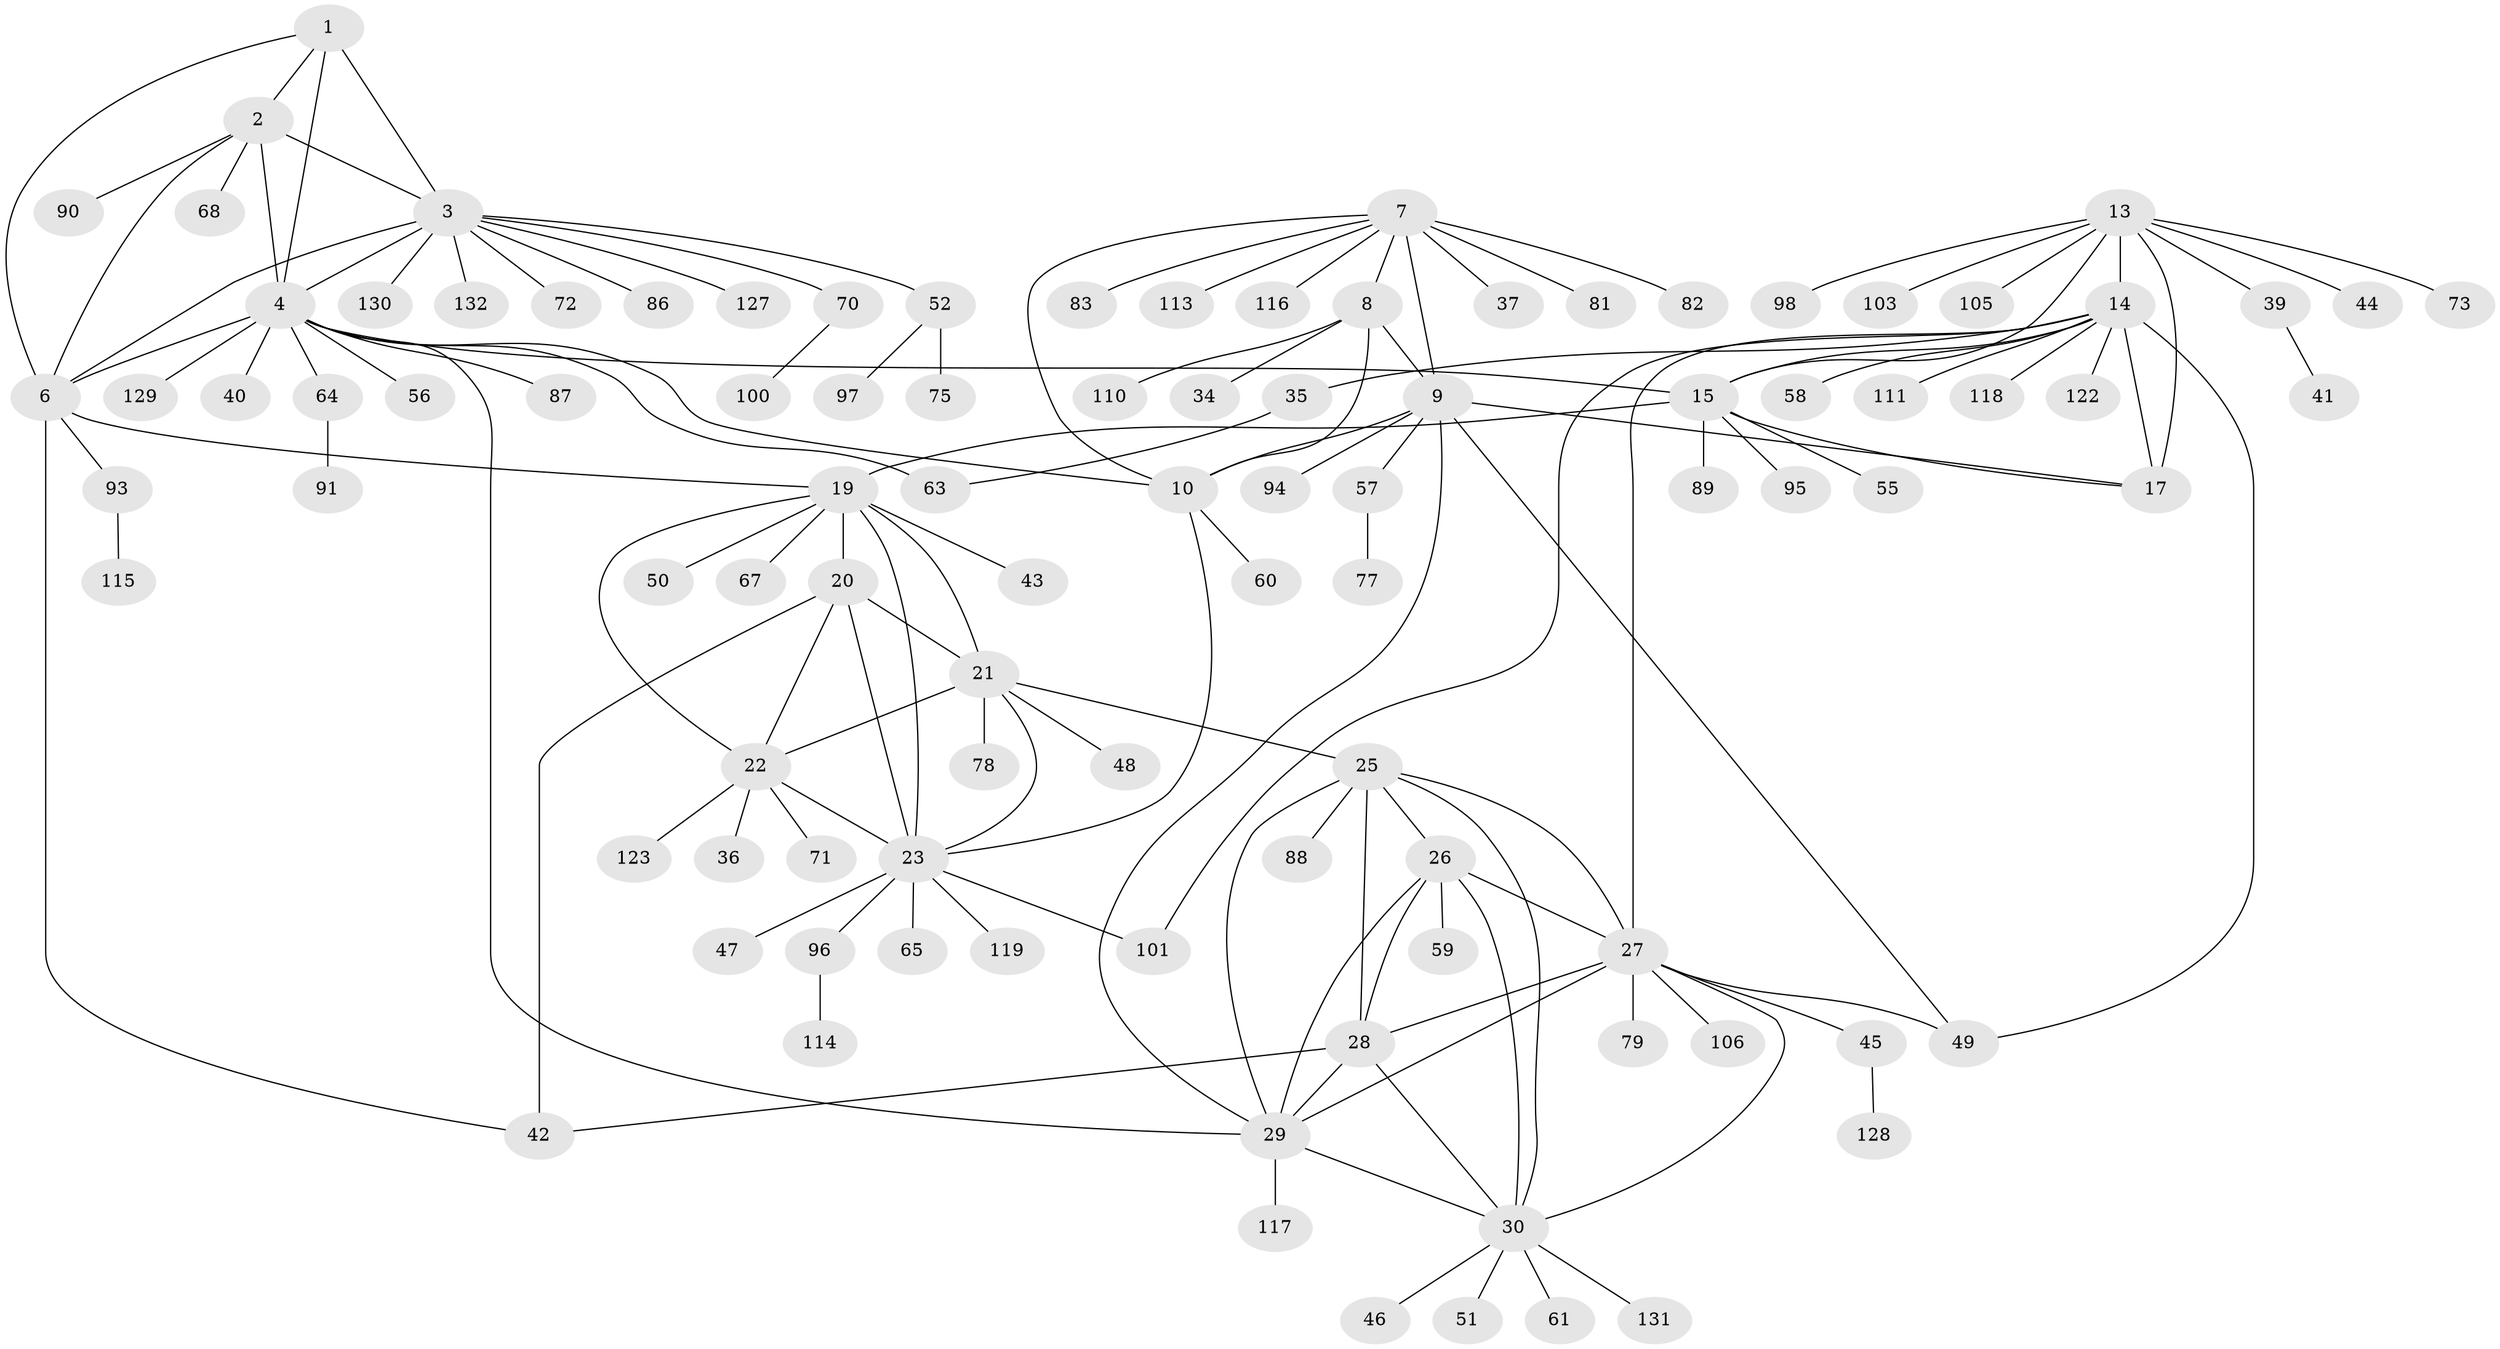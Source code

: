 // Generated by graph-tools (version 1.1) at 2025/52/02/27/25 19:52:16]
// undirected, 99 vertices, 138 edges
graph export_dot {
graph [start="1"]
  node [color=gray90,style=filled];
  1 [super="+107"];
  2 [super="+33"];
  3 [super="+76"];
  4 [super="+5"];
  6 [super="+112"];
  7 [super="+12"];
  8 [super="+80"];
  9 [super="+11"];
  10 [super="+32"];
  13 [super="+16"];
  14 [super="+18"];
  15;
  17 [super="+62"];
  19 [super="+24"];
  20 [super="+54"];
  21 [super="+85"];
  22 [super="+66"];
  23 [super="+31"];
  25 [super="+38"];
  26 [super="+109"];
  27 [super="+74"];
  28 [super="+102"];
  29;
  30 [super="+92"];
  34;
  35;
  36;
  37;
  39;
  40;
  41;
  42 [super="+53"];
  43 [super="+125"];
  44;
  45;
  46;
  47;
  48;
  49 [super="+120"];
  50;
  51;
  52;
  55;
  56;
  57;
  58;
  59;
  60;
  61 [super="+84"];
  63 [super="+69"];
  64;
  65;
  67;
  68 [super="+126"];
  70;
  71;
  72;
  73;
  75;
  77 [super="+99"];
  78;
  79;
  81;
  82;
  83;
  86;
  87;
  88;
  89;
  90;
  91;
  93;
  94;
  95 [super="+108"];
  96 [super="+104"];
  97;
  98;
  100;
  101;
  103;
  105;
  106;
  110;
  111;
  113;
  114;
  115 [super="+124"];
  116 [super="+121"];
  117;
  118;
  119;
  122;
  123;
  127;
  128;
  129;
  130;
  131;
  132;
  1 -- 2;
  1 -- 3;
  1 -- 4 [weight=2];
  1 -- 6;
  2 -- 3;
  2 -- 4 [weight=2];
  2 -- 6;
  2 -- 68;
  2 -- 90;
  3 -- 4 [weight=2];
  3 -- 6;
  3 -- 52;
  3 -- 70;
  3 -- 72;
  3 -- 86;
  3 -- 127;
  3 -- 130;
  3 -- 132;
  4 -- 6 [weight=2];
  4 -- 29;
  4 -- 40;
  4 -- 64;
  4 -- 129;
  4 -- 10;
  4 -- 15;
  4 -- 87;
  4 -- 56;
  4 -- 63 [weight=2];
  6 -- 19;
  6 -- 42;
  6 -- 93;
  7 -- 8 [weight=2];
  7 -- 9 [weight=4];
  7 -- 10 [weight=2];
  7 -- 83;
  7 -- 113;
  7 -- 116;
  7 -- 81;
  7 -- 82;
  7 -- 37;
  8 -- 9 [weight=2];
  8 -- 10;
  8 -- 34;
  8 -- 110;
  9 -- 10 [weight=2];
  9 -- 49;
  9 -- 17;
  9 -- 57;
  9 -- 29;
  9 -- 94;
  10 -- 23;
  10 -- 60;
  13 -- 14 [weight=4];
  13 -- 15 [weight=2];
  13 -- 17 [weight=2];
  13 -- 39;
  13 -- 44;
  13 -- 73;
  13 -- 103;
  13 -- 105;
  13 -- 98;
  14 -- 15 [weight=2];
  14 -- 17 [weight=2];
  14 -- 111;
  14 -- 35;
  14 -- 58;
  14 -- 101;
  14 -- 49;
  14 -- 118;
  14 -- 122;
  14 -- 27;
  15 -- 17;
  15 -- 55;
  15 -- 89;
  15 -- 95;
  15 -- 19;
  19 -- 20 [weight=2];
  19 -- 21 [weight=2];
  19 -- 22 [weight=2];
  19 -- 23 [weight=2];
  19 -- 43;
  19 -- 50;
  19 -- 67;
  20 -- 21;
  20 -- 22;
  20 -- 23;
  20 -- 42;
  21 -- 22;
  21 -- 23;
  21 -- 25;
  21 -- 48;
  21 -- 78;
  22 -- 23;
  22 -- 36;
  22 -- 123;
  22 -- 71;
  23 -- 47;
  23 -- 65;
  23 -- 96;
  23 -- 101;
  23 -- 119;
  25 -- 26;
  25 -- 27;
  25 -- 28;
  25 -- 29;
  25 -- 30;
  25 -- 88;
  26 -- 27;
  26 -- 28;
  26 -- 29;
  26 -- 30;
  26 -- 59;
  27 -- 28;
  27 -- 29;
  27 -- 30;
  27 -- 45;
  27 -- 49;
  27 -- 79;
  27 -- 106;
  28 -- 29;
  28 -- 30;
  28 -- 42;
  29 -- 30;
  29 -- 117;
  30 -- 46;
  30 -- 51;
  30 -- 61;
  30 -- 131;
  35 -- 63;
  39 -- 41;
  45 -- 128;
  52 -- 75;
  52 -- 97;
  57 -- 77;
  64 -- 91;
  70 -- 100;
  93 -- 115;
  96 -- 114;
}
